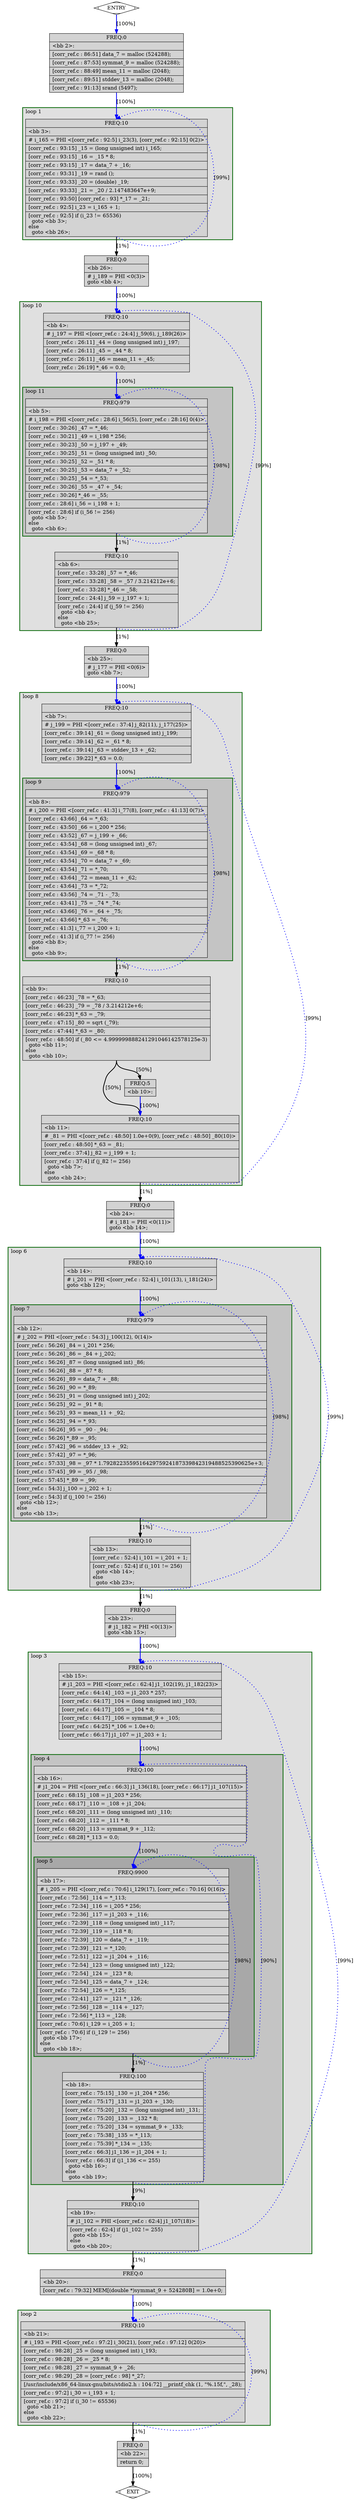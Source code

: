digraph "./corr_ref.ltrans0.073t.ch" {
overlap=false;
subgraph "main" {
	color="black";
	label="main";
	subgraph cluster_0_2 {
	style="filled";
	color="darkgreen";
	fillcolor="grey88";
	label="loop 2";
	labeljust=l;
	penwidth=2;
	fn_0_basic_block_21 [shape=record,style=filled,fillcolor=lightgrey,label="{ FREQ:10 |\<bb\ 21\>:\l\
|#\ i_193\ =\ PHI\ \<[corr_ref.c\ :\ 97:2]\ i_30(21),\ [corr_ref.c\ :\ 97:12]\ 0(20)\>\l\
|[corr_ref.c\ :\ 98:28]\ _25\ =\ (long\ unsigned\ int)\ i_193;\l\
|[corr_ref.c\ :\ 98:28]\ _26\ =\ _25\ *\ 8;\l\
|[corr_ref.c\ :\ 98:28]\ _27\ =\ symmat_9\ +\ _26;\l\
|[corr_ref.c\ :\ 98:29]\ _28\ =\ [corr_ref.c\ :\ 98]\ *_27;\l\
|[/usr/include/x86_64-linux-gnu/bits/stdio2.h\ :\ 104:72]\ __printf_chk\ (1,\ \"%.15f,\",\ _28);\l\
|[corr_ref.c\ :\ 97:2]\ i_30\ =\ i_193\ +\ 1;\l\
|[corr_ref.c\ :\ 97:2]\ if\ (i_30\ !=\ 65536)\l\
\ \ goto\ \<bb\ 21\>;\l\
else\l\
\ \ goto\ \<bb\ 22\>;\l\
}"];

	}
	subgraph cluster_0_3 {
	style="filled";
	color="darkgreen";
	fillcolor="grey88";
	label="loop 3";
	labeljust=l;
	penwidth=2;
	subgraph cluster_0_4 {
	style="filled";
	color="darkgreen";
	fillcolor="grey77";
	label="loop 4";
	labeljust=l;
	penwidth=2;
	subgraph cluster_0_5 {
	style="filled";
	color="darkgreen";
	fillcolor="grey66";
	label="loop 5";
	labeljust=l;
	penwidth=2;
	fn_0_basic_block_17 [shape=record,style=filled,fillcolor=lightgrey,label="{ FREQ:9900 |\<bb\ 17\>:\l\
|#\ i_205\ =\ PHI\ \<[corr_ref.c\ :\ 70:6]\ i_129(17),\ [corr_ref.c\ :\ 70:16]\ 0(16)\>\l\
|[corr_ref.c\ :\ 72:56]\ _114\ =\ *_113;\l\
|[corr_ref.c\ :\ 72:34]\ _116\ =\ i_205\ *\ 256;\l\
|[corr_ref.c\ :\ 72:36]\ _117\ =\ j1_203\ +\ _116;\l\
|[corr_ref.c\ :\ 72:39]\ _118\ =\ (long\ unsigned\ int)\ _117;\l\
|[corr_ref.c\ :\ 72:39]\ _119\ =\ _118\ *\ 8;\l\
|[corr_ref.c\ :\ 72:39]\ _120\ =\ data_7\ +\ _119;\l\
|[corr_ref.c\ :\ 72:39]\ _121\ =\ *_120;\l\
|[corr_ref.c\ :\ 72:51]\ _122\ =\ j1_204\ +\ _116;\l\
|[corr_ref.c\ :\ 72:54]\ _123\ =\ (long\ unsigned\ int)\ _122;\l\
|[corr_ref.c\ :\ 72:54]\ _124\ =\ _123\ *\ 8;\l\
|[corr_ref.c\ :\ 72:54]\ _125\ =\ data_7\ +\ _124;\l\
|[corr_ref.c\ :\ 72:54]\ _126\ =\ *_125;\l\
|[corr_ref.c\ :\ 72:41]\ _127\ =\ _121\ *\ _126;\l\
|[corr_ref.c\ :\ 72:56]\ _128\ =\ _114\ +\ _127;\l\
|[corr_ref.c\ :\ 72:56]\ *_113\ =\ _128;\l\
|[corr_ref.c\ :\ 70:6]\ i_129\ =\ i_205\ +\ 1;\l\
|[corr_ref.c\ :\ 70:6]\ if\ (i_129\ !=\ 256)\l\
\ \ goto\ \<bb\ 17\>;\l\
else\l\
\ \ goto\ \<bb\ 18\>;\l\
}"];

	}
	fn_0_basic_block_16 [shape=record,style=filled,fillcolor=lightgrey,label="{ FREQ:100 |\<bb\ 16\>:\l\
|#\ j1_204\ =\ PHI\ \<[corr_ref.c\ :\ 66:3]\ j1_136(18),\ [corr_ref.c\ :\ 66:17]\ j1_107(15)\>\l\
|[corr_ref.c\ :\ 68:15]\ _108\ =\ j1_203\ *\ 256;\l\
|[corr_ref.c\ :\ 68:17]\ _110\ =\ _108\ +\ j1_204;\l\
|[corr_ref.c\ :\ 68:20]\ _111\ =\ (long\ unsigned\ int)\ _110;\l\
|[corr_ref.c\ :\ 68:20]\ _112\ =\ _111\ *\ 8;\l\
|[corr_ref.c\ :\ 68:20]\ _113\ =\ symmat_9\ +\ _112;\l\
|[corr_ref.c\ :\ 68:28]\ *_113\ =\ 0.0;\l\
}"];

	fn_0_basic_block_18 [shape=record,style=filled,fillcolor=lightgrey,label="{ FREQ:100 |\<bb\ 18\>:\l\
|[corr_ref.c\ :\ 75:15]\ _130\ =\ j1_204\ *\ 256;\l\
|[corr_ref.c\ :\ 75:17]\ _131\ =\ j1_203\ +\ _130;\l\
|[corr_ref.c\ :\ 75:20]\ _132\ =\ (long\ unsigned\ int)\ _131;\l\
|[corr_ref.c\ :\ 75:20]\ _133\ =\ _132\ *\ 8;\l\
|[corr_ref.c\ :\ 75:20]\ _134\ =\ symmat_9\ +\ _133;\l\
|[corr_ref.c\ :\ 75:38]\ _135\ =\ *_113;\l\
|[corr_ref.c\ :\ 75:39]\ *_134\ =\ _135;\l\
|[corr_ref.c\ :\ 66:3]\ j1_136\ =\ j1_204\ +\ 1;\l\
|[corr_ref.c\ :\ 66:3]\ if\ (j1_136\ \<=\ 255)\l\
\ \ goto\ \<bb\ 16\>;\l\
else\l\
\ \ goto\ \<bb\ 19\>;\l\
}"];

	}
	fn_0_basic_block_15 [shape=record,style=filled,fillcolor=lightgrey,label="{ FREQ:10 |\<bb\ 15\>:\l\
|#\ j1_203\ =\ PHI\ \<[corr_ref.c\ :\ 62:4]\ j1_102(19),\ j1_182(23)\>\l\
|[corr_ref.c\ :\ 64:14]\ _103\ =\ j1_203\ *\ 257;\l\
|[corr_ref.c\ :\ 64:17]\ _104\ =\ (long\ unsigned\ int)\ _103;\l\
|[corr_ref.c\ :\ 64:17]\ _105\ =\ _104\ *\ 8;\l\
|[corr_ref.c\ :\ 64:17]\ _106\ =\ symmat_9\ +\ _105;\l\
|[corr_ref.c\ :\ 64:25]\ *_106\ =\ 1.0e+0;\l\
|[corr_ref.c\ :\ 66:17]\ j1_107\ =\ j1_203\ +\ 1;\l\
}"];

	fn_0_basic_block_19 [shape=record,style=filled,fillcolor=lightgrey,label="{ FREQ:10 |\<bb\ 19\>:\l\
|#\ j1_102\ =\ PHI\ \<[corr_ref.c\ :\ 62:4]\ j1_107(18)\>\l\
|[corr_ref.c\ :\ 62:4]\ if\ (j1_102\ !=\ 255)\l\
\ \ goto\ \<bb\ 15\>;\l\
else\l\
\ \ goto\ \<bb\ 20\>;\l\
}"];

	}
	subgraph cluster_0_6 {
	style="filled";
	color="darkgreen";
	fillcolor="grey88";
	label="loop 6";
	labeljust=l;
	penwidth=2;
	subgraph cluster_0_7 {
	style="filled";
	color="darkgreen";
	fillcolor="grey77";
	label="loop 7";
	labeljust=l;
	penwidth=2;
	fn_0_basic_block_12 [shape=record,style=filled,fillcolor=lightgrey,label="{ FREQ:979 |\<bb\ 12\>:\l\
|#\ j_202\ =\ PHI\ \<[corr_ref.c\ :\ 54:3]\ j_100(12),\ 0(14)\>\l\
|[corr_ref.c\ :\ 56:26]\ _84\ =\ i_201\ *\ 256;\l\
|[corr_ref.c\ :\ 56:26]\ _86\ =\ _84\ +\ j_202;\l\
|[corr_ref.c\ :\ 56:26]\ _87\ =\ (long\ unsigned\ int)\ _86;\l\
|[corr_ref.c\ :\ 56:26]\ _88\ =\ _87\ *\ 8;\l\
|[corr_ref.c\ :\ 56:26]\ _89\ =\ data_7\ +\ _88;\l\
|[corr_ref.c\ :\ 56:26]\ _90\ =\ *_89;\l\
|[corr_ref.c\ :\ 56:25]\ _91\ =\ (long\ unsigned\ int)\ j_202;\l\
|[corr_ref.c\ :\ 56:25]\ _92\ =\ _91\ *\ 8;\l\
|[corr_ref.c\ :\ 56:25]\ _93\ =\ mean_11\ +\ _92;\l\
|[corr_ref.c\ :\ 56:25]\ _94\ =\ *_93;\l\
|[corr_ref.c\ :\ 56:26]\ _95\ =\ _90\ -\ _94;\l\
|[corr_ref.c\ :\ 56:26]\ *_89\ =\ _95;\l\
|[corr_ref.c\ :\ 57:42]\ _96\ =\ stddev_13\ +\ _92;\l\
|[corr_ref.c\ :\ 57:42]\ _97\ =\ *_96;\l\
|[corr_ref.c\ :\ 57:33]\ _98\ =\ _97\ *\ 1.792822355951642975924187339842319488525390625e+3;\l\
|[corr_ref.c\ :\ 57:45]\ _99\ =\ _95\ /\ _98;\l\
|[corr_ref.c\ :\ 57:45]\ *_89\ =\ _99;\l\
|[corr_ref.c\ :\ 54:3]\ j_100\ =\ j_202\ +\ 1;\l\
|[corr_ref.c\ :\ 54:3]\ if\ (j_100\ !=\ 256)\l\
\ \ goto\ \<bb\ 12\>;\l\
else\l\
\ \ goto\ \<bb\ 13\>;\l\
}"];

	}
	fn_0_basic_block_14 [shape=record,style=filled,fillcolor=lightgrey,label="{ FREQ:10 |\<bb\ 14\>:\l\
|#\ i_201\ =\ PHI\ \<[corr_ref.c\ :\ 52:4]\ i_101(13),\ i_181(24)\>\l\
goto\ \<bb\ 12\>;\l\
}"];

	fn_0_basic_block_13 [shape=record,style=filled,fillcolor=lightgrey,label="{ FREQ:10 |\<bb\ 13\>:\l\
|[corr_ref.c\ :\ 52:4]\ i_101\ =\ i_201\ +\ 1;\l\
|[corr_ref.c\ :\ 52:4]\ if\ (i_101\ !=\ 256)\l\
\ \ goto\ \<bb\ 14\>;\l\
else\l\
\ \ goto\ \<bb\ 23\>;\l\
}"];

	}
	subgraph cluster_0_8 {
	style="filled";
	color="darkgreen";
	fillcolor="grey88";
	label="loop 8";
	labeljust=l;
	penwidth=2;
	subgraph cluster_0_9 {
	style="filled";
	color="darkgreen";
	fillcolor="grey77";
	label="loop 9";
	labeljust=l;
	penwidth=2;
	fn_0_basic_block_8 [shape=record,style=filled,fillcolor=lightgrey,label="{ FREQ:979 |\<bb\ 8\>:\l\
|#\ i_200\ =\ PHI\ \<[corr_ref.c\ :\ 41:3]\ i_77(8),\ [corr_ref.c\ :\ 41:13]\ 0(7)\>\l\
|[corr_ref.c\ :\ 43:66]\ _64\ =\ *_63;\l\
|[corr_ref.c\ :\ 43:50]\ _66\ =\ i_200\ *\ 256;\l\
|[corr_ref.c\ :\ 43:52]\ _67\ =\ j_199\ +\ _66;\l\
|[corr_ref.c\ :\ 43:54]\ _68\ =\ (long\ unsigned\ int)\ _67;\l\
|[corr_ref.c\ :\ 43:54]\ _69\ =\ _68\ *\ 8;\l\
|[corr_ref.c\ :\ 43:54]\ _70\ =\ data_7\ +\ _69;\l\
|[corr_ref.c\ :\ 43:54]\ _71\ =\ *_70;\l\
|[corr_ref.c\ :\ 43:64]\ _72\ =\ mean_11\ +\ _62;\l\
|[corr_ref.c\ :\ 43:64]\ _73\ =\ *_72;\l\
|[corr_ref.c\ :\ 43:56]\ _74\ =\ _71\ -\ _73;\l\
|[corr_ref.c\ :\ 43:41]\ _75\ =\ _74\ *\ _74;\l\
|[corr_ref.c\ :\ 43:66]\ _76\ =\ _64\ +\ _75;\l\
|[corr_ref.c\ :\ 43:66]\ *_63\ =\ _76;\l\
|[corr_ref.c\ :\ 41:3]\ i_77\ =\ i_200\ +\ 1;\l\
|[corr_ref.c\ :\ 41:3]\ if\ (i_77\ !=\ 256)\l\
\ \ goto\ \<bb\ 8\>;\l\
else\l\
\ \ goto\ \<bb\ 9\>;\l\
}"];

	}
	fn_0_basic_block_7 [shape=record,style=filled,fillcolor=lightgrey,label="{ FREQ:10 |\<bb\ 7\>:\l\
|#\ j_199\ =\ PHI\ \<[corr_ref.c\ :\ 37:4]\ j_82(11),\ j_177(25)\>\l\
|[corr_ref.c\ :\ 39:14]\ _61\ =\ (long\ unsigned\ int)\ j_199;\l\
|[corr_ref.c\ :\ 39:14]\ _62\ =\ _61\ *\ 8;\l\
|[corr_ref.c\ :\ 39:14]\ _63\ =\ stddev_13\ +\ _62;\l\
|[corr_ref.c\ :\ 39:22]\ *_63\ =\ 0.0;\l\
}"];

	fn_0_basic_block_9 [shape=record,style=filled,fillcolor=lightgrey,label="{ FREQ:10 |\<bb\ 9\>:\l\
|[corr_ref.c\ :\ 46:23]\ _78\ =\ *_63;\l\
|[corr_ref.c\ :\ 46:23]\ _79\ =\ _78\ /\ 3.214212e+6;\l\
|[corr_ref.c\ :\ 46:23]\ *_63\ =\ _79;\l\
|[corr_ref.c\ :\ 47:15]\ _80\ =\ sqrt\ (_79);\l\
|[corr_ref.c\ :\ 47:44]\ *_63\ =\ _80;\l\
|[corr_ref.c\ :\ 48:50]\ if\ (_80\ \<=\ 4.999999888241291046142578125e-3)\l\
\ \ goto\ \<bb\ 11\>;\l\
else\l\
\ \ goto\ \<bb\ 10\>;\l\
}"];

	fn_0_basic_block_11 [shape=record,style=filled,fillcolor=lightgrey,label="{ FREQ:10 |\<bb\ 11\>:\l\
|#\ _81\ =\ PHI\ \<[corr_ref.c\ :\ 48:50]\ 1.0e+0(9),\ [corr_ref.c\ :\ 48:50]\ _80(10)\>\l\
|[corr_ref.c\ :\ 48:50]\ *_63\ =\ _81;\l\
|[corr_ref.c\ :\ 37:4]\ j_82\ =\ j_199\ +\ 1;\l\
|[corr_ref.c\ :\ 37:4]\ if\ (j_82\ !=\ 256)\l\
\ \ goto\ \<bb\ 7\>;\l\
else\l\
\ \ goto\ \<bb\ 24\>;\l\
}"];

	fn_0_basic_block_10 [shape=record,style=filled,fillcolor=lightgrey,label="{ FREQ:5 |\<bb\ 10\>:\l\
}"];

	}
	subgraph cluster_0_10 {
	style="filled";
	color="darkgreen";
	fillcolor="grey88";
	label="loop 10";
	labeljust=l;
	penwidth=2;
	subgraph cluster_0_11 {
	style="filled";
	color="darkgreen";
	fillcolor="grey77";
	label="loop 11";
	labeljust=l;
	penwidth=2;
	fn_0_basic_block_5 [shape=record,style=filled,fillcolor=lightgrey,label="{ FREQ:979 |\<bb\ 5\>:\l\
|#\ i_198\ =\ PHI\ \<[corr_ref.c\ :\ 28:6]\ i_56(5),\ [corr_ref.c\ :\ 28:16]\ 0(4)\>\l\
|[corr_ref.c\ :\ 30:26]\ _47\ =\ *_46;\l\
|[corr_ref.c\ :\ 30:21]\ _49\ =\ i_198\ *\ 256;\l\
|[corr_ref.c\ :\ 30:23]\ _50\ =\ j_197\ +\ _49;\l\
|[corr_ref.c\ :\ 30:25]\ _51\ =\ (long\ unsigned\ int)\ _50;\l\
|[corr_ref.c\ :\ 30:25]\ _52\ =\ _51\ *\ 8;\l\
|[corr_ref.c\ :\ 30:25]\ _53\ =\ data_7\ +\ _52;\l\
|[corr_ref.c\ :\ 30:25]\ _54\ =\ *_53;\l\
|[corr_ref.c\ :\ 30:26]\ _55\ =\ _47\ +\ _54;\l\
|[corr_ref.c\ :\ 30:26]\ *_46\ =\ _55;\l\
|[corr_ref.c\ :\ 28:6]\ i_56\ =\ i_198\ +\ 1;\l\
|[corr_ref.c\ :\ 28:6]\ if\ (i_56\ !=\ 256)\l\
\ \ goto\ \<bb\ 5\>;\l\
else\l\
\ \ goto\ \<bb\ 6\>;\l\
}"];

	}
	fn_0_basic_block_4 [shape=record,style=filled,fillcolor=lightgrey,label="{ FREQ:10 |\<bb\ 4\>:\l\
|#\ j_197\ =\ PHI\ \<[corr_ref.c\ :\ 24:4]\ j_59(6),\ j_189(26)\>\l\
|[corr_ref.c\ :\ 26:11]\ _44\ =\ (long\ unsigned\ int)\ j_197;\l\
|[corr_ref.c\ :\ 26:11]\ _45\ =\ _44\ *\ 8;\l\
|[corr_ref.c\ :\ 26:11]\ _46\ =\ mean_11\ +\ _45;\l\
|[corr_ref.c\ :\ 26:19]\ *_46\ =\ 0.0;\l\
}"];

	fn_0_basic_block_6 [shape=record,style=filled,fillcolor=lightgrey,label="{ FREQ:10 |\<bb\ 6\>:\l\
|[corr_ref.c\ :\ 33:28]\ _57\ =\ *_46;\l\
|[corr_ref.c\ :\ 33:28]\ _58\ =\ _57\ /\ 3.214212e+6;\l\
|[corr_ref.c\ :\ 33:28]\ *_46\ =\ _58;\l\
|[corr_ref.c\ :\ 24:4]\ j_59\ =\ j_197\ +\ 1;\l\
|[corr_ref.c\ :\ 24:4]\ if\ (j_59\ !=\ 256)\l\
\ \ goto\ \<bb\ 4\>;\l\
else\l\
\ \ goto\ \<bb\ 25\>;\l\
}"];

	}
	subgraph cluster_0_1 {
	style="filled";
	color="darkgreen";
	fillcolor="grey88";
	label="loop 1";
	labeljust=l;
	penwidth=2;
	fn_0_basic_block_3 [shape=record,style=filled,fillcolor=lightgrey,label="{ FREQ:10 |\<bb\ 3\>:\l\
|#\ i_165\ =\ PHI\ \<[corr_ref.c\ :\ 92:5]\ i_23(3),\ [corr_ref.c\ :\ 92:15]\ 0(2)\>\l\
|[corr_ref.c\ :\ 93:15]\ _15\ =\ (long\ unsigned\ int)\ i_165;\l\
|[corr_ref.c\ :\ 93:15]\ _16\ =\ _15\ *\ 8;\l\
|[corr_ref.c\ :\ 93:15]\ _17\ =\ data_7\ +\ _16;\l\
|[corr_ref.c\ :\ 93:31]\ _19\ =\ rand\ ();\l\
|[corr_ref.c\ :\ 93:33]\ _20\ =\ (double)\ _19;\l\
|[corr_ref.c\ :\ 93:33]\ _21\ =\ _20\ /\ 2.147483647e+9;\l\
|[corr_ref.c\ :\ 93:50]\ [corr_ref.c\ :\ 93]\ *_17\ =\ _21;\l\
|[corr_ref.c\ :\ 92:5]\ i_23\ =\ i_165\ +\ 1;\l\
|[corr_ref.c\ :\ 92:5]\ if\ (i_23\ !=\ 65536)\l\
\ \ goto\ \<bb\ 3\>;\l\
else\l\
\ \ goto\ \<bb\ 26\>;\l\
}"];

	}
	fn_0_basic_block_0 [shape=Mdiamond,style=filled,fillcolor=white,label="ENTRY"];

	fn_0_basic_block_1 [shape=Mdiamond,style=filled,fillcolor=white,label="EXIT"];

	fn_0_basic_block_2 [shape=record,style=filled,fillcolor=lightgrey,label="{ FREQ:0 |\<bb\ 2\>:\l\
|[corr_ref.c\ :\ 86:51]\ data_7\ =\ malloc\ (524288);\l\
|[corr_ref.c\ :\ 87:53]\ symmat_9\ =\ malloc\ (524288);\l\
|[corr_ref.c\ :\ 88:49]\ mean_11\ =\ malloc\ (2048);\l\
|[corr_ref.c\ :\ 89:51]\ stddev_13\ =\ malloc\ (2048);\l\
|[corr_ref.c\ :\ 91:13]\ srand\ (5497);\l\
}"];

	fn_0_basic_block_20 [shape=record,style=filled,fillcolor=lightgrey,label="{ FREQ:0 |\<bb\ 20\>:\l\
|[corr_ref.c\ :\ 79:32]\ MEM[(double\ *)symmat_9\ +\ 524280B]\ =\ 1.0e+0;\l\
}"];

	fn_0_basic_block_22 [shape=record,style=filled,fillcolor=lightgrey,label="{ FREQ:0 |\<bb\ 22\>:\l\
|return\ 0;\l\
}"];

	fn_0_basic_block_23 [shape=record,style=filled,fillcolor=lightgrey,label="{ FREQ:0 |\<bb\ 23\>:\l\
|#\ j1_182\ =\ PHI\ \<0(13)\>\l\
goto\ \<bb\ 15\>;\l\
}"];

	fn_0_basic_block_24 [shape=record,style=filled,fillcolor=lightgrey,label="{ FREQ:0 |\<bb\ 24\>:\l\
|#\ i_181\ =\ PHI\ \<0(11)\>\l\
goto\ \<bb\ 14\>;\l\
}"];

	fn_0_basic_block_25 [shape=record,style=filled,fillcolor=lightgrey,label="{ FREQ:0 |\<bb\ 25\>:\l\
|#\ j_177\ =\ PHI\ \<0(6)\>\l\
goto\ \<bb\ 7\>;\l\
}"];

	fn_0_basic_block_26 [shape=record,style=filled,fillcolor=lightgrey,label="{ FREQ:0 |\<bb\ 26\>:\l\
|#\ j_189\ =\ PHI\ \<0(3)\>\l\
goto\ \<bb\ 4\>;\l\
}"];

	fn_0_basic_block_0:s -> fn_0_basic_block_2:n [style="solid,bold",color=blue,weight=100,constraint=true, label="[100%]"];
	fn_0_basic_block_2:s -> fn_0_basic_block_3:n [style="solid,bold",color=blue,weight=100,constraint=true, label="[100%]"];
	fn_0_basic_block_3:s -> fn_0_basic_block_3:n [style="dotted,bold",color=blue,weight=10,constraint=false, label="[99%]"];
	fn_0_basic_block_3:s -> fn_0_basic_block_26:n [style="solid,bold",color=black,weight=10,constraint=true, label="[1%]"];
	fn_0_basic_block_4:s -> fn_0_basic_block_5:n [style="solid,bold",color=blue,weight=100,constraint=true, label="[100%]"];
	fn_0_basic_block_5:s -> fn_0_basic_block_5:n [style="dotted,bold",color=blue,weight=10,constraint=false, label="[98%]"];
	fn_0_basic_block_5:s -> fn_0_basic_block_6:n [style="solid,bold",color=black,weight=10,constraint=true, label="[1%]"];
	fn_0_basic_block_6:s -> fn_0_basic_block_4:n [style="dotted,bold",color=blue,weight=10,constraint=false, label="[99%]"];
	fn_0_basic_block_6:s -> fn_0_basic_block_25:n [style="solid,bold",color=black,weight=10,constraint=true, label="[1%]"];
	fn_0_basic_block_7:s -> fn_0_basic_block_8:n [style="solid,bold",color=blue,weight=100,constraint=true, label="[100%]"];
	fn_0_basic_block_8:s -> fn_0_basic_block_8:n [style="dotted,bold",color=blue,weight=10,constraint=false, label="[98%]"];
	fn_0_basic_block_8:s -> fn_0_basic_block_9:n [style="solid,bold",color=black,weight=10,constraint=true, label="[1%]"];
	fn_0_basic_block_9:s -> fn_0_basic_block_11:n [style="solid,bold",color=black,weight=10,constraint=true, label="[50%]"];
	fn_0_basic_block_9:s -> fn_0_basic_block_10:n [style="solid,bold",color=black,weight=10,constraint=true, label="[50%]"];
	fn_0_basic_block_10:s -> fn_0_basic_block_11:n [style="solid,bold",color=blue,weight=100,constraint=true, label="[100%]"];
	fn_0_basic_block_11:s -> fn_0_basic_block_7:n [style="dotted,bold",color=blue,weight=10,constraint=false, label="[99%]"];
	fn_0_basic_block_11:s -> fn_0_basic_block_24:n [style="solid,bold",color=black,weight=10,constraint=true, label="[1%]"];
	fn_0_basic_block_12:s -> fn_0_basic_block_12:n [style="dotted,bold",color=blue,weight=10,constraint=false, label="[98%]"];
	fn_0_basic_block_12:s -> fn_0_basic_block_13:n [style="solid,bold",color=black,weight=10,constraint=true, label="[1%]"];
	fn_0_basic_block_13:s -> fn_0_basic_block_14:n [style="dotted,bold",color=blue,weight=10,constraint=false, label="[99%]"];
	fn_0_basic_block_13:s -> fn_0_basic_block_23:n [style="solid,bold",color=black,weight=10,constraint=true, label="[1%]"];
	fn_0_basic_block_14:s -> fn_0_basic_block_12:n [style="solid,bold",color=blue,weight=100,constraint=true, label="[100%]"];
	fn_0_basic_block_15:s -> fn_0_basic_block_16:n [style="solid,bold",color=blue,weight=100,constraint=true, label="[100%]"];
	fn_0_basic_block_16:s -> fn_0_basic_block_17:n [style="solid,bold",color=blue,weight=100,constraint=true, label="[100%]"];
	fn_0_basic_block_17:s -> fn_0_basic_block_17:n [style="dotted,bold",color=blue,weight=10,constraint=false, label="[98%]"];
	fn_0_basic_block_17:s -> fn_0_basic_block_18:n [style="solid,bold",color=black,weight=10,constraint=true, label="[1%]"];
	fn_0_basic_block_18:s -> fn_0_basic_block_16:n [style="dotted,bold",color=blue,weight=10,constraint=false, label="[90%]"];
	fn_0_basic_block_18:s -> fn_0_basic_block_19:n [style="solid,bold",color=black,weight=10,constraint=true, label="[9%]"];
	fn_0_basic_block_19:s -> fn_0_basic_block_15:n [style="dotted,bold",color=blue,weight=10,constraint=false, label="[99%]"];
	fn_0_basic_block_19:s -> fn_0_basic_block_20:n [style="solid,bold",color=black,weight=10,constraint=true, label="[1%]"];
	fn_0_basic_block_20:s -> fn_0_basic_block_21:n [style="solid,bold",color=blue,weight=100,constraint=true, label="[100%]"];
	fn_0_basic_block_21:s -> fn_0_basic_block_21:n [style="dotted,bold",color=blue,weight=10,constraint=false, label="[99%]"];
	fn_0_basic_block_21:s -> fn_0_basic_block_22:n [style="solid,bold",color=black,weight=10,constraint=true, label="[1%]"];
	fn_0_basic_block_22:s -> fn_0_basic_block_1:n [style="solid,bold",color=black,weight=10,constraint=true, label="[100%]"];
	fn_0_basic_block_23:s -> fn_0_basic_block_15:n [style="solid,bold",color=blue,weight=100,constraint=true, label="[100%]"];
	fn_0_basic_block_24:s -> fn_0_basic_block_14:n [style="solid,bold",color=blue,weight=100,constraint=true, label="[100%]"];
	fn_0_basic_block_25:s -> fn_0_basic_block_7:n [style="solid,bold",color=blue,weight=100,constraint=true, label="[100%]"];
	fn_0_basic_block_26:s -> fn_0_basic_block_4:n [style="solid,bold",color=blue,weight=100,constraint=true, label="[100%]"];
	fn_0_basic_block_0:s -> fn_0_basic_block_1:n [style="invis",constraint=true];
}
}
